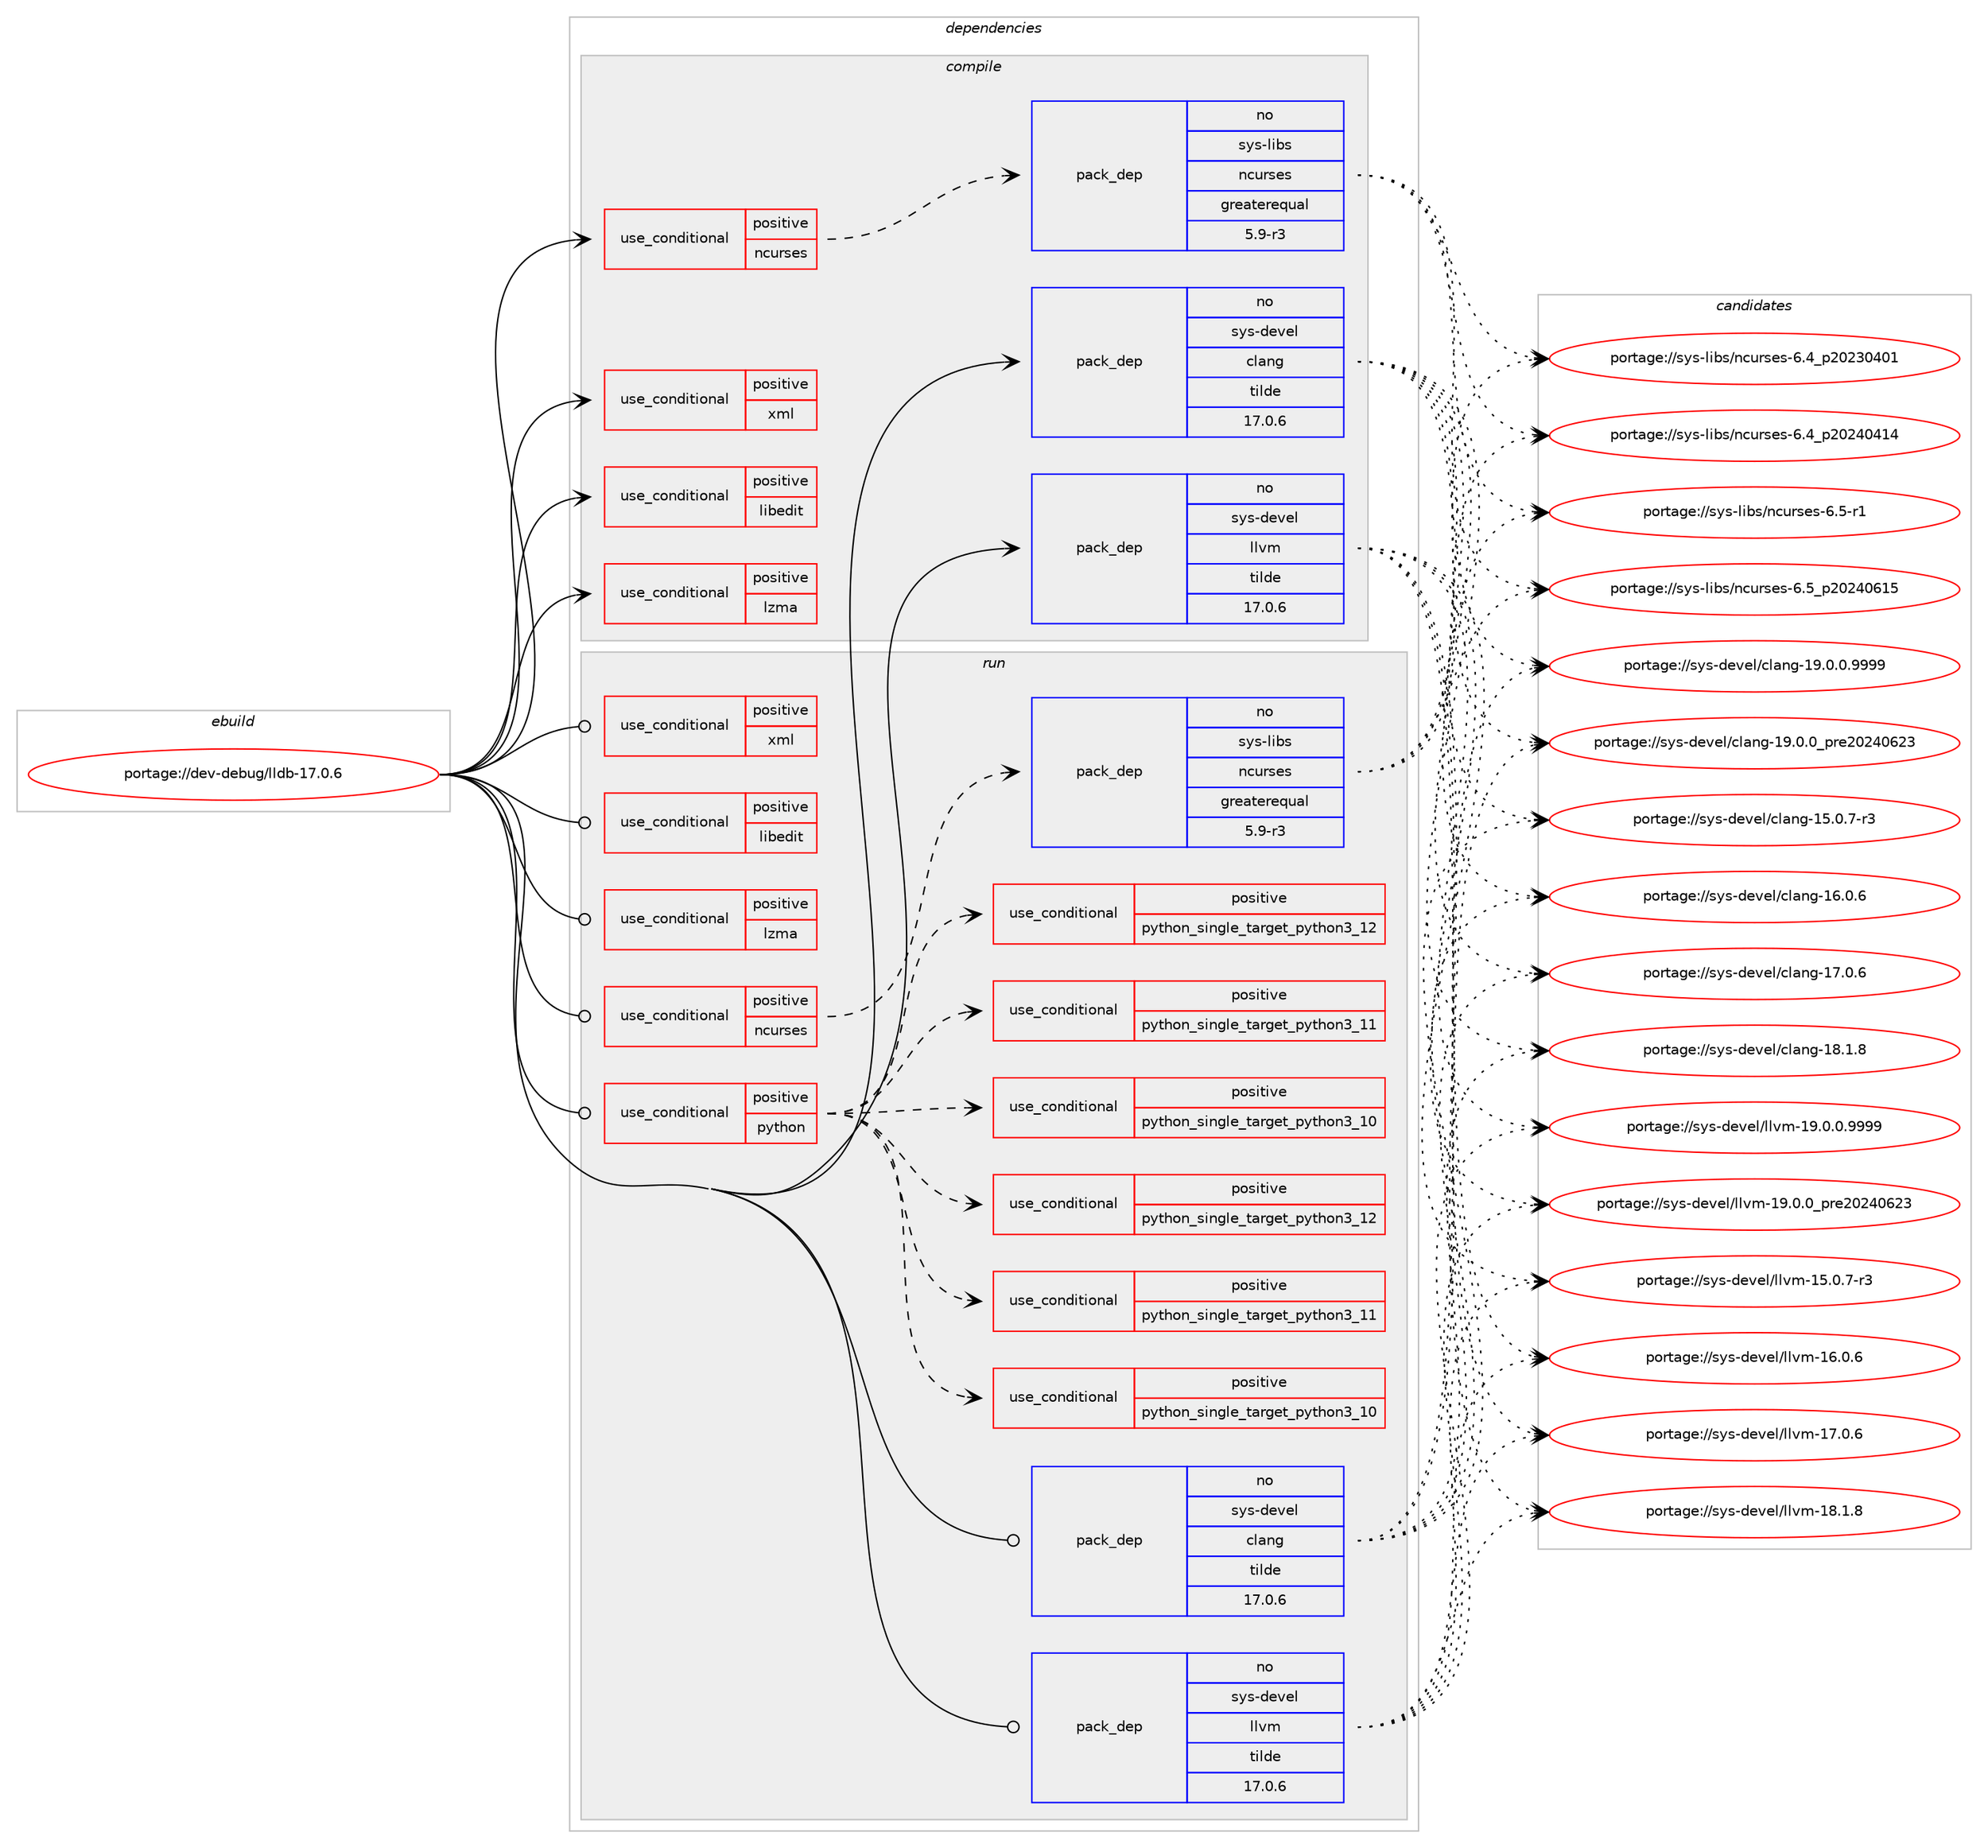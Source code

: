 digraph prolog {

# *************
# Graph options
# *************

newrank=true;
concentrate=true;
compound=true;
graph [rankdir=LR,fontname=Helvetica,fontsize=10,ranksep=1.5];#, ranksep=2.5, nodesep=0.2];
edge  [arrowhead=vee];
node  [fontname=Helvetica,fontsize=10];

# **********
# The ebuild
# **********

subgraph cluster_leftcol {
color=gray;
rank=same;
label=<<i>ebuild</i>>;
id [label="portage://dev-debug/lldb-17.0.6", color=red, width=4, href="../dev-debug/lldb-17.0.6.svg"];
}

# ****************
# The dependencies
# ****************

subgraph cluster_midcol {
color=gray;
label=<<i>dependencies</i>>;
subgraph cluster_compile {
fillcolor="#eeeeee";
style=filled;
label=<<i>compile</i>>;
subgraph cond18579 {
dependency32701 [label=<<TABLE BORDER="0" CELLBORDER="1" CELLSPACING="0" CELLPADDING="4"><TR><TD ROWSPAN="3" CELLPADDING="10">use_conditional</TD></TR><TR><TD>positive</TD></TR><TR><TD>libedit</TD></TR></TABLE>>, shape=none, color=red];
# *** BEGIN UNKNOWN DEPENDENCY TYPE (TODO) ***
# dependency32701 -> package_dependency(portage://dev-debug/lldb-17.0.6,install,no,dev-libs,libedit,none,[,,],[slot(0),equal],[])
# *** END UNKNOWN DEPENDENCY TYPE (TODO) ***

}
id:e -> dependency32701:w [weight=20,style="solid",arrowhead="vee"];
subgraph cond18580 {
dependency32702 [label=<<TABLE BORDER="0" CELLBORDER="1" CELLSPACING="0" CELLPADDING="4"><TR><TD ROWSPAN="3" CELLPADDING="10">use_conditional</TD></TR><TR><TD>positive</TD></TR><TR><TD>lzma</TD></TR></TABLE>>, shape=none, color=red];
# *** BEGIN UNKNOWN DEPENDENCY TYPE (TODO) ***
# dependency32702 -> package_dependency(portage://dev-debug/lldb-17.0.6,install,no,app-arch,xz-utils,none,[,,],any_same_slot,[])
# *** END UNKNOWN DEPENDENCY TYPE (TODO) ***

}
id:e -> dependency32702:w [weight=20,style="solid",arrowhead="vee"];
subgraph cond18581 {
dependency32703 [label=<<TABLE BORDER="0" CELLBORDER="1" CELLSPACING="0" CELLPADDING="4"><TR><TD ROWSPAN="3" CELLPADDING="10">use_conditional</TD></TR><TR><TD>positive</TD></TR><TR><TD>ncurses</TD></TR></TABLE>>, shape=none, color=red];
subgraph pack13200 {
dependency32704 [label=<<TABLE BORDER="0" CELLBORDER="1" CELLSPACING="0" CELLPADDING="4" WIDTH="220"><TR><TD ROWSPAN="6" CELLPADDING="30">pack_dep</TD></TR><TR><TD WIDTH="110">no</TD></TR><TR><TD>sys-libs</TD></TR><TR><TD>ncurses</TD></TR><TR><TD>greaterequal</TD></TR><TR><TD>5.9-r3</TD></TR></TABLE>>, shape=none, color=blue];
}
dependency32703:e -> dependency32704:w [weight=20,style="dashed",arrowhead="vee"];
}
id:e -> dependency32703:w [weight=20,style="solid",arrowhead="vee"];
subgraph cond18582 {
dependency32705 [label=<<TABLE BORDER="0" CELLBORDER="1" CELLSPACING="0" CELLPADDING="4"><TR><TD ROWSPAN="3" CELLPADDING="10">use_conditional</TD></TR><TR><TD>positive</TD></TR><TR><TD>xml</TD></TR></TABLE>>, shape=none, color=red];
# *** BEGIN UNKNOWN DEPENDENCY TYPE (TODO) ***
# dependency32705 -> package_dependency(portage://dev-debug/lldb-17.0.6,install,no,dev-libs,libxml2,none,[,,],any_same_slot,[])
# *** END UNKNOWN DEPENDENCY TYPE (TODO) ***

}
id:e -> dependency32705:w [weight=20,style="solid",arrowhead="vee"];
subgraph pack13201 {
dependency32706 [label=<<TABLE BORDER="0" CELLBORDER="1" CELLSPACING="0" CELLPADDING="4" WIDTH="220"><TR><TD ROWSPAN="6" CELLPADDING="30">pack_dep</TD></TR><TR><TD WIDTH="110">no</TD></TR><TR><TD>sys-devel</TD></TR><TR><TD>clang</TD></TR><TR><TD>tilde</TD></TR><TR><TD>17.0.6</TD></TR></TABLE>>, shape=none, color=blue];
}
id:e -> dependency32706:w [weight=20,style="solid",arrowhead="vee"];
subgraph pack13202 {
dependency32707 [label=<<TABLE BORDER="0" CELLBORDER="1" CELLSPACING="0" CELLPADDING="4" WIDTH="220"><TR><TD ROWSPAN="6" CELLPADDING="30">pack_dep</TD></TR><TR><TD WIDTH="110">no</TD></TR><TR><TD>sys-devel</TD></TR><TR><TD>llvm</TD></TR><TR><TD>tilde</TD></TR><TR><TD>17.0.6</TD></TR></TABLE>>, shape=none, color=blue];
}
id:e -> dependency32707:w [weight=20,style="solid",arrowhead="vee"];
# *** BEGIN UNKNOWN DEPENDENCY TYPE (TODO) ***
# id -> package_dependency(portage://dev-debug/lldb-17.0.6,install,strong,sys-devel,llvm,none,[,,],[slot(0)],[])
# *** END UNKNOWN DEPENDENCY TYPE (TODO) ***

}
subgraph cluster_compileandrun {
fillcolor="#eeeeee";
style=filled;
label=<<i>compile and run</i>>;
}
subgraph cluster_run {
fillcolor="#eeeeee";
style=filled;
label=<<i>run</i>>;
subgraph cond18583 {
dependency32708 [label=<<TABLE BORDER="0" CELLBORDER="1" CELLSPACING="0" CELLPADDING="4"><TR><TD ROWSPAN="3" CELLPADDING="10">use_conditional</TD></TR><TR><TD>positive</TD></TR><TR><TD>libedit</TD></TR></TABLE>>, shape=none, color=red];
# *** BEGIN UNKNOWN DEPENDENCY TYPE (TODO) ***
# dependency32708 -> package_dependency(portage://dev-debug/lldb-17.0.6,run,no,dev-libs,libedit,none,[,,],[slot(0),equal],[])
# *** END UNKNOWN DEPENDENCY TYPE (TODO) ***

}
id:e -> dependency32708:w [weight=20,style="solid",arrowhead="odot"];
subgraph cond18584 {
dependency32709 [label=<<TABLE BORDER="0" CELLBORDER="1" CELLSPACING="0" CELLPADDING="4"><TR><TD ROWSPAN="3" CELLPADDING="10">use_conditional</TD></TR><TR><TD>positive</TD></TR><TR><TD>lzma</TD></TR></TABLE>>, shape=none, color=red];
# *** BEGIN UNKNOWN DEPENDENCY TYPE (TODO) ***
# dependency32709 -> package_dependency(portage://dev-debug/lldb-17.0.6,run,no,app-arch,xz-utils,none,[,,],any_same_slot,[])
# *** END UNKNOWN DEPENDENCY TYPE (TODO) ***

}
id:e -> dependency32709:w [weight=20,style="solid",arrowhead="odot"];
subgraph cond18585 {
dependency32710 [label=<<TABLE BORDER="0" CELLBORDER="1" CELLSPACING="0" CELLPADDING="4"><TR><TD ROWSPAN="3" CELLPADDING="10">use_conditional</TD></TR><TR><TD>positive</TD></TR><TR><TD>ncurses</TD></TR></TABLE>>, shape=none, color=red];
subgraph pack13203 {
dependency32711 [label=<<TABLE BORDER="0" CELLBORDER="1" CELLSPACING="0" CELLPADDING="4" WIDTH="220"><TR><TD ROWSPAN="6" CELLPADDING="30">pack_dep</TD></TR><TR><TD WIDTH="110">no</TD></TR><TR><TD>sys-libs</TD></TR><TR><TD>ncurses</TD></TR><TR><TD>greaterequal</TD></TR><TR><TD>5.9-r3</TD></TR></TABLE>>, shape=none, color=blue];
}
dependency32710:e -> dependency32711:w [weight=20,style="dashed",arrowhead="vee"];
}
id:e -> dependency32710:w [weight=20,style="solid",arrowhead="odot"];
subgraph cond18586 {
dependency32712 [label=<<TABLE BORDER="0" CELLBORDER="1" CELLSPACING="0" CELLPADDING="4"><TR><TD ROWSPAN="3" CELLPADDING="10">use_conditional</TD></TR><TR><TD>positive</TD></TR><TR><TD>python</TD></TR></TABLE>>, shape=none, color=red];
subgraph cond18587 {
dependency32713 [label=<<TABLE BORDER="0" CELLBORDER="1" CELLSPACING="0" CELLPADDING="4"><TR><TD ROWSPAN="3" CELLPADDING="10">use_conditional</TD></TR><TR><TD>positive</TD></TR><TR><TD>python_single_target_python3_10</TD></TR></TABLE>>, shape=none, color=red];
# *** BEGIN UNKNOWN DEPENDENCY TYPE (TODO) ***
# dependency32713 -> package_dependency(portage://dev-debug/lldb-17.0.6,run,no,dev-python,six,none,[,,],[],[use(enable(python_targets_python3_10),negative)])
# *** END UNKNOWN DEPENDENCY TYPE (TODO) ***

}
dependency32712:e -> dependency32713:w [weight=20,style="dashed",arrowhead="vee"];
subgraph cond18588 {
dependency32714 [label=<<TABLE BORDER="0" CELLBORDER="1" CELLSPACING="0" CELLPADDING="4"><TR><TD ROWSPAN="3" CELLPADDING="10">use_conditional</TD></TR><TR><TD>positive</TD></TR><TR><TD>python_single_target_python3_11</TD></TR></TABLE>>, shape=none, color=red];
# *** BEGIN UNKNOWN DEPENDENCY TYPE (TODO) ***
# dependency32714 -> package_dependency(portage://dev-debug/lldb-17.0.6,run,no,dev-python,six,none,[,,],[],[use(enable(python_targets_python3_11),negative)])
# *** END UNKNOWN DEPENDENCY TYPE (TODO) ***

}
dependency32712:e -> dependency32714:w [weight=20,style="dashed",arrowhead="vee"];
subgraph cond18589 {
dependency32715 [label=<<TABLE BORDER="0" CELLBORDER="1" CELLSPACING="0" CELLPADDING="4"><TR><TD ROWSPAN="3" CELLPADDING="10">use_conditional</TD></TR><TR><TD>positive</TD></TR><TR><TD>python_single_target_python3_12</TD></TR></TABLE>>, shape=none, color=red];
# *** BEGIN UNKNOWN DEPENDENCY TYPE (TODO) ***
# dependency32715 -> package_dependency(portage://dev-debug/lldb-17.0.6,run,no,dev-python,six,none,[,,],[],[use(enable(python_targets_python3_12),negative)])
# *** END UNKNOWN DEPENDENCY TYPE (TODO) ***

}
dependency32712:e -> dependency32715:w [weight=20,style="dashed",arrowhead="vee"];
subgraph cond18590 {
dependency32716 [label=<<TABLE BORDER="0" CELLBORDER="1" CELLSPACING="0" CELLPADDING="4"><TR><TD ROWSPAN="3" CELLPADDING="10">use_conditional</TD></TR><TR><TD>positive</TD></TR><TR><TD>python_single_target_python3_10</TD></TR></TABLE>>, shape=none, color=red];
# *** BEGIN UNKNOWN DEPENDENCY TYPE (TODO) ***
# dependency32716 -> package_dependency(portage://dev-debug/lldb-17.0.6,run,no,dev-lang,python,none,[,,],[slot(3.10)],[])
# *** END UNKNOWN DEPENDENCY TYPE (TODO) ***

}
dependency32712:e -> dependency32716:w [weight=20,style="dashed",arrowhead="vee"];
subgraph cond18591 {
dependency32717 [label=<<TABLE BORDER="0" CELLBORDER="1" CELLSPACING="0" CELLPADDING="4"><TR><TD ROWSPAN="3" CELLPADDING="10">use_conditional</TD></TR><TR><TD>positive</TD></TR><TR><TD>python_single_target_python3_11</TD></TR></TABLE>>, shape=none, color=red];
# *** BEGIN UNKNOWN DEPENDENCY TYPE (TODO) ***
# dependency32717 -> package_dependency(portage://dev-debug/lldb-17.0.6,run,no,dev-lang,python,none,[,,],[slot(3.11)],[])
# *** END UNKNOWN DEPENDENCY TYPE (TODO) ***

}
dependency32712:e -> dependency32717:w [weight=20,style="dashed",arrowhead="vee"];
subgraph cond18592 {
dependency32718 [label=<<TABLE BORDER="0" CELLBORDER="1" CELLSPACING="0" CELLPADDING="4"><TR><TD ROWSPAN="3" CELLPADDING="10">use_conditional</TD></TR><TR><TD>positive</TD></TR><TR><TD>python_single_target_python3_12</TD></TR></TABLE>>, shape=none, color=red];
# *** BEGIN UNKNOWN DEPENDENCY TYPE (TODO) ***
# dependency32718 -> package_dependency(portage://dev-debug/lldb-17.0.6,run,no,dev-lang,python,none,[,,],[slot(3.12)],[])
# *** END UNKNOWN DEPENDENCY TYPE (TODO) ***

}
dependency32712:e -> dependency32718:w [weight=20,style="dashed",arrowhead="vee"];
}
id:e -> dependency32712:w [weight=20,style="solid",arrowhead="odot"];
subgraph cond18593 {
dependency32719 [label=<<TABLE BORDER="0" CELLBORDER="1" CELLSPACING="0" CELLPADDING="4"><TR><TD ROWSPAN="3" CELLPADDING="10">use_conditional</TD></TR><TR><TD>positive</TD></TR><TR><TD>xml</TD></TR></TABLE>>, shape=none, color=red];
# *** BEGIN UNKNOWN DEPENDENCY TYPE (TODO) ***
# dependency32719 -> package_dependency(portage://dev-debug/lldb-17.0.6,run,no,dev-libs,libxml2,none,[,,],any_same_slot,[])
# *** END UNKNOWN DEPENDENCY TYPE (TODO) ***

}
id:e -> dependency32719:w [weight=20,style="solid",arrowhead="odot"];
subgraph pack13204 {
dependency32720 [label=<<TABLE BORDER="0" CELLBORDER="1" CELLSPACING="0" CELLPADDING="4" WIDTH="220"><TR><TD ROWSPAN="6" CELLPADDING="30">pack_dep</TD></TR><TR><TD WIDTH="110">no</TD></TR><TR><TD>sys-devel</TD></TR><TR><TD>clang</TD></TR><TR><TD>tilde</TD></TR><TR><TD>17.0.6</TD></TR></TABLE>>, shape=none, color=blue];
}
id:e -> dependency32720:w [weight=20,style="solid",arrowhead="odot"];
subgraph pack13205 {
dependency32721 [label=<<TABLE BORDER="0" CELLBORDER="1" CELLSPACING="0" CELLPADDING="4" WIDTH="220"><TR><TD ROWSPAN="6" CELLPADDING="30">pack_dep</TD></TR><TR><TD WIDTH="110">no</TD></TR><TR><TD>sys-devel</TD></TR><TR><TD>llvm</TD></TR><TR><TD>tilde</TD></TR><TR><TD>17.0.6</TD></TR></TABLE>>, shape=none, color=blue];
}
id:e -> dependency32721:w [weight=20,style="solid",arrowhead="odot"];
}
}

# **************
# The candidates
# **************

subgraph cluster_choices {
rank=same;
color=gray;
label=<<i>candidates</i>>;

subgraph choice13200 {
color=black;
nodesep=1;
choice1151211154510810598115471109911711411510111545544652951125048505148524849 [label="portage://sys-libs/ncurses-6.4_p20230401", color=red, width=4,href="../sys-libs/ncurses-6.4_p20230401.svg"];
choice1151211154510810598115471109911711411510111545544652951125048505248524952 [label="portage://sys-libs/ncurses-6.4_p20240414", color=red, width=4,href="../sys-libs/ncurses-6.4_p20240414.svg"];
choice11512111545108105981154711099117114115101115455446534511449 [label="portage://sys-libs/ncurses-6.5-r1", color=red, width=4,href="../sys-libs/ncurses-6.5-r1.svg"];
choice1151211154510810598115471109911711411510111545544653951125048505248544953 [label="portage://sys-libs/ncurses-6.5_p20240615", color=red, width=4,href="../sys-libs/ncurses-6.5_p20240615.svg"];
dependency32704:e -> choice1151211154510810598115471109911711411510111545544652951125048505148524849:w [style=dotted,weight="100"];
dependency32704:e -> choice1151211154510810598115471109911711411510111545544652951125048505248524952:w [style=dotted,weight="100"];
dependency32704:e -> choice11512111545108105981154711099117114115101115455446534511449:w [style=dotted,weight="100"];
dependency32704:e -> choice1151211154510810598115471109911711411510111545544653951125048505248544953:w [style=dotted,weight="100"];
}
subgraph choice13201 {
color=black;
nodesep=1;
choice11512111545100101118101108479910897110103454953464846554511451 [label="portage://sys-devel/clang-15.0.7-r3", color=red, width=4,href="../sys-devel/clang-15.0.7-r3.svg"];
choice1151211154510010111810110847991089711010345495446484654 [label="portage://sys-devel/clang-16.0.6", color=red, width=4,href="../sys-devel/clang-16.0.6.svg"];
choice1151211154510010111810110847991089711010345495546484654 [label="portage://sys-devel/clang-17.0.6", color=red, width=4,href="../sys-devel/clang-17.0.6.svg"];
choice1151211154510010111810110847991089711010345495646494656 [label="portage://sys-devel/clang-18.1.8", color=red, width=4,href="../sys-devel/clang-18.1.8.svg"];
choice11512111545100101118101108479910897110103454957464846484657575757 [label="portage://sys-devel/clang-19.0.0.9999", color=red, width=4,href="../sys-devel/clang-19.0.0.9999.svg"];
choice1151211154510010111810110847991089711010345495746484648951121141015048505248545051 [label="portage://sys-devel/clang-19.0.0_pre20240623", color=red, width=4,href="../sys-devel/clang-19.0.0_pre20240623.svg"];
dependency32706:e -> choice11512111545100101118101108479910897110103454953464846554511451:w [style=dotted,weight="100"];
dependency32706:e -> choice1151211154510010111810110847991089711010345495446484654:w [style=dotted,weight="100"];
dependency32706:e -> choice1151211154510010111810110847991089711010345495546484654:w [style=dotted,weight="100"];
dependency32706:e -> choice1151211154510010111810110847991089711010345495646494656:w [style=dotted,weight="100"];
dependency32706:e -> choice11512111545100101118101108479910897110103454957464846484657575757:w [style=dotted,weight="100"];
dependency32706:e -> choice1151211154510010111810110847991089711010345495746484648951121141015048505248545051:w [style=dotted,weight="100"];
}
subgraph choice13202 {
color=black;
nodesep=1;
choice1151211154510010111810110847108108118109454953464846554511451 [label="portage://sys-devel/llvm-15.0.7-r3", color=red, width=4,href="../sys-devel/llvm-15.0.7-r3.svg"];
choice115121115451001011181011084710810811810945495446484654 [label="portage://sys-devel/llvm-16.0.6", color=red, width=4,href="../sys-devel/llvm-16.0.6.svg"];
choice115121115451001011181011084710810811810945495546484654 [label="portage://sys-devel/llvm-17.0.6", color=red, width=4,href="../sys-devel/llvm-17.0.6.svg"];
choice115121115451001011181011084710810811810945495646494656 [label="portage://sys-devel/llvm-18.1.8", color=red, width=4,href="../sys-devel/llvm-18.1.8.svg"];
choice1151211154510010111810110847108108118109454957464846484657575757 [label="portage://sys-devel/llvm-19.0.0.9999", color=red, width=4,href="../sys-devel/llvm-19.0.0.9999.svg"];
choice115121115451001011181011084710810811810945495746484648951121141015048505248545051 [label="portage://sys-devel/llvm-19.0.0_pre20240623", color=red, width=4,href="../sys-devel/llvm-19.0.0_pre20240623.svg"];
dependency32707:e -> choice1151211154510010111810110847108108118109454953464846554511451:w [style=dotted,weight="100"];
dependency32707:e -> choice115121115451001011181011084710810811810945495446484654:w [style=dotted,weight="100"];
dependency32707:e -> choice115121115451001011181011084710810811810945495546484654:w [style=dotted,weight="100"];
dependency32707:e -> choice115121115451001011181011084710810811810945495646494656:w [style=dotted,weight="100"];
dependency32707:e -> choice1151211154510010111810110847108108118109454957464846484657575757:w [style=dotted,weight="100"];
dependency32707:e -> choice115121115451001011181011084710810811810945495746484648951121141015048505248545051:w [style=dotted,weight="100"];
}
subgraph choice13203 {
color=black;
nodesep=1;
choice1151211154510810598115471109911711411510111545544652951125048505148524849 [label="portage://sys-libs/ncurses-6.4_p20230401", color=red, width=4,href="../sys-libs/ncurses-6.4_p20230401.svg"];
choice1151211154510810598115471109911711411510111545544652951125048505248524952 [label="portage://sys-libs/ncurses-6.4_p20240414", color=red, width=4,href="../sys-libs/ncurses-6.4_p20240414.svg"];
choice11512111545108105981154711099117114115101115455446534511449 [label="portage://sys-libs/ncurses-6.5-r1", color=red, width=4,href="../sys-libs/ncurses-6.5-r1.svg"];
choice1151211154510810598115471109911711411510111545544653951125048505248544953 [label="portage://sys-libs/ncurses-6.5_p20240615", color=red, width=4,href="../sys-libs/ncurses-6.5_p20240615.svg"];
dependency32711:e -> choice1151211154510810598115471109911711411510111545544652951125048505148524849:w [style=dotted,weight="100"];
dependency32711:e -> choice1151211154510810598115471109911711411510111545544652951125048505248524952:w [style=dotted,weight="100"];
dependency32711:e -> choice11512111545108105981154711099117114115101115455446534511449:w [style=dotted,weight="100"];
dependency32711:e -> choice1151211154510810598115471109911711411510111545544653951125048505248544953:w [style=dotted,weight="100"];
}
subgraph choice13204 {
color=black;
nodesep=1;
choice11512111545100101118101108479910897110103454953464846554511451 [label="portage://sys-devel/clang-15.0.7-r3", color=red, width=4,href="../sys-devel/clang-15.0.7-r3.svg"];
choice1151211154510010111810110847991089711010345495446484654 [label="portage://sys-devel/clang-16.0.6", color=red, width=4,href="../sys-devel/clang-16.0.6.svg"];
choice1151211154510010111810110847991089711010345495546484654 [label="portage://sys-devel/clang-17.0.6", color=red, width=4,href="../sys-devel/clang-17.0.6.svg"];
choice1151211154510010111810110847991089711010345495646494656 [label="portage://sys-devel/clang-18.1.8", color=red, width=4,href="../sys-devel/clang-18.1.8.svg"];
choice11512111545100101118101108479910897110103454957464846484657575757 [label="portage://sys-devel/clang-19.0.0.9999", color=red, width=4,href="../sys-devel/clang-19.0.0.9999.svg"];
choice1151211154510010111810110847991089711010345495746484648951121141015048505248545051 [label="portage://sys-devel/clang-19.0.0_pre20240623", color=red, width=4,href="../sys-devel/clang-19.0.0_pre20240623.svg"];
dependency32720:e -> choice11512111545100101118101108479910897110103454953464846554511451:w [style=dotted,weight="100"];
dependency32720:e -> choice1151211154510010111810110847991089711010345495446484654:w [style=dotted,weight="100"];
dependency32720:e -> choice1151211154510010111810110847991089711010345495546484654:w [style=dotted,weight="100"];
dependency32720:e -> choice1151211154510010111810110847991089711010345495646494656:w [style=dotted,weight="100"];
dependency32720:e -> choice11512111545100101118101108479910897110103454957464846484657575757:w [style=dotted,weight="100"];
dependency32720:e -> choice1151211154510010111810110847991089711010345495746484648951121141015048505248545051:w [style=dotted,weight="100"];
}
subgraph choice13205 {
color=black;
nodesep=1;
choice1151211154510010111810110847108108118109454953464846554511451 [label="portage://sys-devel/llvm-15.0.7-r3", color=red, width=4,href="../sys-devel/llvm-15.0.7-r3.svg"];
choice115121115451001011181011084710810811810945495446484654 [label="portage://sys-devel/llvm-16.0.6", color=red, width=4,href="../sys-devel/llvm-16.0.6.svg"];
choice115121115451001011181011084710810811810945495546484654 [label="portage://sys-devel/llvm-17.0.6", color=red, width=4,href="../sys-devel/llvm-17.0.6.svg"];
choice115121115451001011181011084710810811810945495646494656 [label="portage://sys-devel/llvm-18.1.8", color=red, width=4,href="../sys-devel/llvm-18.1.8.svg"];
choice1151211154510010111810110847108108118109454957464846484657575757 [label="portage://sys-devel/llvm-19.0.0.9999", color=red, width=4,href="../sys-devel/llvm-19.0.0.9999.svg"];
choice115121115451001011181011084710810811810945495746484648951121141015048505248545051 [label="portage://sys-devel/llvm-19.0.0_pre20240623", color=red, width=4,href="../sys-devel/llvm-19.0.0_pre20240623.svg"];
dependency32721:e -> choice1151211154510010111810110847108108118109454953464846554511451:w [style=dotted,weight="100"];
dependency32721:e -> choice115121115451001011181011084710810811810945495446484654:w [style=dotted,weight="100"];
dependency32721:e -> choice115121115451001011181011084710810811810945495546484654:w [style=dotted,weight="100"];
dependency32721:e -> choice115121115451001011181011084710810811810945495646494656:w [style=dotted,weight="100"];
dependency32721:e -> choice1151211154510010111810110847108108118109454957464846484657575757:w [style=dotted,weight="100"];
dependency32721:e -> choice115121115451001011181011084710810811810945495746484648951121141015048505248545051:w [style=dotted,weight="100"];
}
}

}
